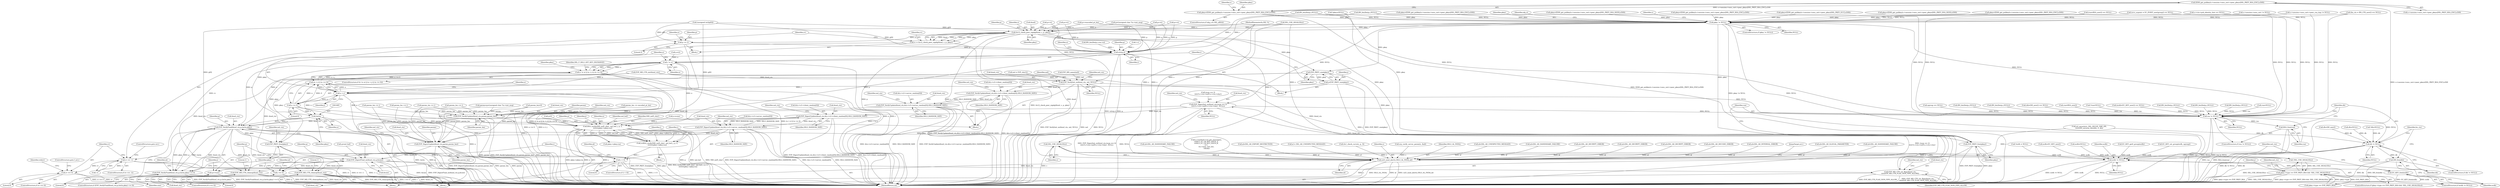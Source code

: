 digraph "0_openssl_b15f8769644b00ef7283521593360b7b2135cb63@array" {
"1000899" [label="(Call,X509_get_pubkey(s->session->sess_cert->peer_pkeys[SSL_PKEY_RSA_ENC].x509))"];
"1000897" [label="(Call,pkey=X509_get_pubkey(s->session->sess_cert->peer_pkeys[SSL_PKEY_RSA_ENC].x509))"];
"1001423" [label="(Call,pkey != NULL)"];
"1001443" [label="(Call,tls12_check_peer_sigalg(&md, s, p, pkey))"];
"1001441" [label="(Call,rv = tls12_check_peer_sigalg(&md, s, p, pkey))"];
"1001450" [label="(Call,rv == -1)"];
"1001457" [label="(Call,rv == 0)"];
"1001467" [label="(Call,p += 2)"];
"1001486" [label="(Call,n2s(p,i))"];
"1001498" [label="(Call,i != n)"];
"1001497" [label="(Call,(i != n) || (n > j) || (n <= 0))"];
"1001502" [label="(Call,n > j)"];
"1001501" [label="(Call,(n > j) || (n <= 0))"];
"1001505" [label="(Call,n <= 0)"];
"1001607" [label="(Call,RSA_verify(NID_md5_sha1, md_buf, j, p, n,\n\t\t\t\t\t\t\t\tpkey->pkey.rsa))"];
"1001605" [label="(Call,i=RSA_verify(NID_md5_sha1, md_buf, j, p, n,\n\t\t\t\t\t\t\t\tpkey->pkey.rsa))"];
"1001619" [label="(Call,i < 0)"];
"1001631" [label="(Call,i == 0)"];
"1001684" [label="(Call,(int)n)"];
"1001680" [label="(Call,EVP_VerifyFinal(&md_ctx,p,(int)n,pkey))"];
"1001679" [label="(Call,EVP_VerifyFinal(&md_ctx,p,(int)n,pkey) <= 0)"];
"1001728" [label="(Call,EVP_PKEY_free(pkey))"];
"1001730" [label="(Call,EVP_MD_CTX_cleanup(&md_ctx))"];
"1001741" [label="(Call,EVP_PKEY_free(pkey))"];
"1001765" [label="(Call,EVP_MD_CTX_cleanup(&md_ctx))"];
"1001494" [label="(Call,EVP_PKEY_size(pkey))"];
"1001492" [label="(Call,j=EVP_PKEY_size(pkey))"];
"1001521" [label="(Call,SSL_USE_SIGALGS(s))"];
"1001520" [label="(Call,!SSL_USE_SIGALGS(s))"];
"1001514" [label="(Call,pkey->type == EVP_PKEY_RSA && !SSL_USE_SIGALGS(s))"];
"1001736" [label="(Call,ssl3_send_alert(s,SSL3_AL_FATAL,al))"];
"1001546" [label="(Call,EVP_DigestInit_ex(&md_ctx,(num == 2)\n\t\t\t\t\t?s->ctx->md5:s->ctx->sha1, NULL))"];
"1001564" [label="(Call,EVP_DigestUpdate(&md_ctx,&(s->s3->client_random[0]),SSL3_RANDOM_SIZE))"];
"1001576" [label="(Call,EVP_DigestUpdate(&md_ctx,&(s->s3->server_random[0]),SSL3_RANDOM_SIZE))"];
"1001588" [label="(Call,EVP_DigestUpdate(&md_ctx,param,param_len))"];
"1001593" [label="(Call,EVP_DigestFinal_ex(&md_ctx,q,&size))"];
"1001542" [label="(Call,EVP_MD_CTX_set_flags(&md_ctx,\n\t\t\t\t\tEVP_MD_CTX_FLAG_NON_FIPS_ALLOW))"];
"1001599" [label="(Call,q+=size)"];
"1001744" [label="(Call,rsa != NULL)"];
"1001747" [label="(Call,RSA_free(rsa))"];
"1001750" [label="(Call,dh != NULL)"];
"1001753" [label="(Call,DH_free(dh))"];
"1001760" [label="(Call,ecdh != NULL)"];
"1001763" [label="(Call,EC_KEY_free(ecdh))"];
"1001644" [label="(Call,EVP_VerifyInit_ex(&md_ctx, md, NULL))"];
"1001649" [label="(Call,EVP_VerifyUpdate(&md_ctx,&(s->s3->client_random[0]),SSL3_RANDOM_SIZE))"];
"1001661" [label="(Call,EVP_VerifyUpdate(&md_ctx,&(s->s3->server_random[0]),SSL3_RANDOM_SIZE))"];
"1001673" [label="(Call,EVP_VerifyUpdate(&md_ctx,param,param_len))"];
"1001635" [label="(Call,al=SSL_AD_DECRYPT_ERROR)"];
"1001441" [label="(Call,rv = tls12_check_peer_sigalg(&md, s, p, pkey))"];
"1000281" [label="(Call,p=(unsigned char *)s->init_msg)"];
"1001619" [label="(Call,i < 0)"];
"1001474" [label="(Call,md = EVP_sha1())"];
"1001545" [label="(Identifier,EVP_MD_CTX_FLAG_NON_FIPS_ALLOW)"];
"1001594" [label="(Call,&md_ctx)"];
"1000900" [label="(Call,s->session->sess_cert->peer_pkeys[SSL_PKEY_RSA_ENC].x509)"];
"1000710" [label="(Call,BN_bin2bn(p,i,NULL))"];
"1001488" [label="(Identifier,i)"];
"1001503" [label="(Identifier,n)"];
"1001612" [label="(Identifier,n)"];
"1001754" [label="(Identifier,dh)"];
"1001242" [label="(Call,ngroup == NULL)"];
"1001187" [label="(Call,ecdh=EC_KEY_new())"];
"1001649" [label="(Call,EVP_VerifyUpdate(&md_ctx,&(s->s3->client_random[0]),SSL3_RANDOM_SIZE))"];
"1001567" [label="(Call,&(s->s3->client_random[0]))"];
"1001523" [label="(Block,)"];
"1001492" [label="(Call,j=EVP_PKEY_size(pkey))"];
"1000155" [label="(Call,*dh=NULL)"];
"1000386" [label="(Call,param_len=0)"];
"1001563" [label="(Identifier,NULL)"];
"1001577" [label="(Call,&md_ctx)"];
"1001765" [label="(Call,EVP_MD_CTX_cleanup(&md_ctx))"];
"1001609" [label="(Identifier,md_buf)"];
"1000447" [label="(Call,param_len += i)"];
"1001590" [label="(Identifier,md_ctx)"];
"1001767" [label="(Identifier,md_ctx)"];
"1001703" [label="(Identifier,alg_a)"];
"1000759" [label="(Call,pkey=X509_get_pubkey(s->session->sess_cert->peer_pkeys[SSL_PKEY_DSA_SIGN].x509))"];
"1001690" [label="(Call,al=SSL_AD_DECRYPT_ERROR)"];
"1001763" [label="(Call,EC_KEY_free(ecdh))"];
"1001647" [label="(Identifier,md)"];
"1001623" [label="(Call,al=SSL_AD_DECRYPT_ERROR)"];
"1001652" [label="(Call,&(s->s3->client_random[0]))"];
"1001134" [label="(Call,pkey=X509_get_pubkey(s->session->sess_cert->peer_pkeys[SSL_PKEY_DSA_SIGN].x509))"];
"1001499" [label="(Identifier,i)"];
"1001650" [label="(Call,&md_ctx)"];
"1001546" [label="(Call,EVP_DigestInit_ex(&md_ctx,(num == 2)\n\t\t\t\t\t?s->ctx->md5:s->ctx->sha1, NULL))"];
"1001677" [label="(Identifier,param_len)"];
"1001521" [label="(Call,SSL_USE_SIGALGS(s))"];
"1001684" [label="(Call,(int)n)"];
"1001621" [label="(Literal,0)"];
"1001736" [label="(Call,ssl3_send_alert(s,SSL3_AL_FATAL,al))"];
"1001502" [label="(Call,n > j)"];
"1001467" [label="(Call,p += 2)"];
"1001600" [label="(Identifier,q)"];
"1001770" [label="(Literal,1)"];
"1001398" [label="(Call,ecdh=NULL)"];
"1001541" [label="(Block,)"];
"1001459" [label="(Literal,0)"];
"1001618" [label="(ControlStructure,if (i < 0))"];
"1001452" [label="(Call,-1)"];
"1001486" [label="(Call,n2s(p,i))"];
"1001542" [label="(Call,EVP_MD_CTX_set_flags(&md_ctx,\n\t\t\t\t\tEVP_MD_CTX_FLAG_NON_FIPS_ALLOW))"];
"1000719" [label="(Call,p+=i)"];
"1001597" [label="(Call,&size)"];
"1001504" [label="(Identifier,j)"];
"1001468" [label="(Identifier,p)"];
"1001497" [label="(Call,(i != n) || (n > j) || (n <= 0))"];
"1001337" [label="(Call,param_len += encoded_pt_len)"];
"1000867" [label="(Call,param_len += i)"];
"1001771" [label="(MethodReturn,int)"];
"1001517" [label="(Identifier,pkey)"];
"1000551" [label="(Call,BN_bin2bn(p,i,NULL))"];
"1001747" [label="(Call,RSA_free(rsa))"];
"1001578" [label="(Identifier,md_ctx)"];
"1001686" [label="(Identifier,n)"];
"1001465" [label="(Call,EVP_MD_name(md))"];
"1001729" [label="(Identifier,pkey)"];
"1000502" [label="(Call,p+=i)"];
"1001589" [label="(Call,&md_ctx)"];
"1001749" [label="(ControlStructure,if (dh != NULL))"];
"1000400" [label="(Call,al=SSL_AD_DECODE_ERROR)"];
"1001661" [label="(Call,EVP_VerifyUpdate(&md_ctx,&(s->s3->server_random[0]),SSL3_RANDOM_SIZE))"];
"1001620" [label="(Identifier,i)"];
"1000893" [label="(ControlStructure,if (alg_a & SSL_aRSA))"];
"1000602" [label="(Call,BN_bin2bn(p,i,NULL))"];
"1001745" [label="(Identifier,rsa)"];
"1001679" [label="(Call,EVP_VerifyFinal(&md_ctx,p,(int)n,pkey) <= 0)"];
"1000699" [label="(Call,param_len += i)"];
"1000183" [label="(Call,s->method->ssl_get_message(s,\n\t\tSSL3_ST_CR_KEY_EXCH_A,\n\t\tSSL3_ST_CR_KEY_EXCH_B,\n\t\t-1,\n\t\ts->max_cert_list,\n \t\t&ok))"];
"1001426" [label="(Block,)"];
"1001644" [label="(Call,EVP_VerifyInit_ex(&md_ctx, md, NULL))"];
"1001282" [label="(Call,al=SSL_AD_EXPORT_RESTRICTION)"];
"1001450" [label="(Call,rv == -1)"];
"1001630" [label="(ControlStructure,if (i == 0))"];
"1001513" [label="(ControlStructure,if (pkey->type == EVP_PKEY_RSA && !SSL_USE_SIGALGS(s)))"];
"1001631" [label="(Call,i == 0)"];
"1001673" [label="(Call,EVP_VerifyUpdate(&md_ctx,param,param_len))"];
"1000233" [label="(Call,al = SSL_AD_UNEXPECTED_MESSAGE)"];
"1001595" [label="(Identifier,md_ctx)"];
"1000936" [label="(Call,(dh=DH_new()) == NULL)"];
"1001469" [label="(Literal,2)"];
"1001507" [label="(Literal,0)"];
"1000899" [label="(Call,X509_get_pubkey(s->session->sess_cert->peer_pkeys[SSL_PKEY_RSA_ENC].x509))"];
"1001608" [label="(Identifier,NID_md5_sha1)"];
"1001543" [label="(Call,&md_ctx)"];
"1000298" [label="(Call,s->session->sess_cert->peer_rsa_tmp != NULL)"];
"1001500" [label="(Identifier,n)"];
"1001079" [label="(Call,BN_bin2bn(p,i,NULL))"];
"1001506" [label="(Identifier,n)"];
"1000128" [label="(Block,)"];
"1001210" [label="(Call,tls1_check_curve(s, p, 3))"];
"1001751" [label="(Identifier,dh)"];
"1001662" [label="(Call,&md_ctx)"];
"1001683" [label="(Identifier,p)"];
"1001471" [label="(Identifier,n)"];
"1001494" [label="(Call,EVP_PKEY_size(pkey))"];
"1001490" [label="(Identifier,n)"];
"1001636" [label="(Identifier,al)"];
"1001674" [label="(Call,&md_ctx)"];
"1001737" [label="(Identifier,s)"];
"1000727" [label="(Call,srp_verify_server_param(s, &al))"];
"1001646" [label="(Identifier,md_ctx)"];
"1000143" [label="(Call,*pkey=NULL)"];
"1000740" [label="(Call,pkey=X509_get_pubkey(s->session->sess_cert->peer_pkeys[SSL_PKEY_RSA_ENC].x509))"];
"1001463" [label="(Identifier,stderr)"];
"1001607" [label="(Call,RSA_verify(NID_md5_sha1, md_buf, j, p, n,\n\t\t\t\t\t\t\t\tpkey->pkey.rsa))"];
"1001495" [label="(Identifier,pkey)"];
"1001566" [label="(Identifier,md_ctx)"];
"1000279" [label="(Call,param=p=(unsigned char *)s->init_msg)"];
"1001643" [label="(Block,)"];
"1001660" [label="(Identifier,SSL3_RANDOM_SIZE)"];
"1000921" [label="(Identifier,s)"];
"1001449" [label="(ControlStructure,if (rv == -1))"];
"1001428" [label="(Call,SSL_USE_SIGALGS(s))"];
"1001447" [label="(Identifier,p)"];
"1001088" [label="(Call,p+=i)"];
"1001454" [label="(ControlStructure,goto err;)"];
"1001576" [label="(Call,EVP_DigestUpdate(&md_ctx,&(s->s3->server_random[0]),SSL3_RANDOM_SIZE))"];
"1001451" [label="(Identifier,rv)"];
"1001515" [label="(Call,pkey->type == EVP_PKEY_RSA)"];
"1001738" [label="(Identifier,SSL3_AL_FATAL)"];
"1000781" [label="(Call,rsa=RSA_new())"];
"1001443" [label="(Call,tls12_check_peer_sigalg(&md, s, p, pkey))"];
"1001564" [label="(Call,EVP_DigestUpdate(&md_ctx,&(s->s3->client_random[0]),SSL3_RANDOM_SIZE))"];
"1001675" [label="(Identifier,md_ctx)"];
"1001446" [label="(Identifier,s)"];
"1001766" [label="(Call,&md_ctx)"];
"1001514" [label="(Call,pkey->type == EVP_PKEY_RSA && !SSL_USE_SIGALGS(s))"];
"1001624" [label="(Identifier,al)"];
"1001565" [label="(Call,&md_ctx)"];
"1001746" [label="(Identifier,NULL)"];
"1001742" [label="(Identifier,pkey)"];
"1001575" [label="(Identifier,SSL3_RANDOM_SIZE)"];
"1001664" [label="(Call,&(s->s3->server_random[0]))"];
"1001444" [label="(Call,&md)"];
"1001728" [label="(Call,EVP_PKEY_free(pkey))"];
"1000630" [label="(Call,(unsigned int)(p[0]))"];
"1001343" [label="(Call,p+=encoded_pt_len)"];
"1001501" [label="(Call,(n > j) || (n <= 0))"];
"1000151" [label="(Call,*rsa=NULL)"];
"1001752" [label="(Identifier,NULL)"];
"1001415" [label="(Call,al=SSL_AD_UNEXPECTED_MESSAGE)"];
"1001606" [label="(Identifier,i)"];
"1001681" [label="(Call,&md_ctx)"];
"1001498" [label="(Call,i != n)"];
"1000898" [label="(Identifier,pkey)"];
"1001688" [label="(Literal,0)"];
"1001522" [label="(Identifier,s)"];
"1001423" [label="(Call,pkey != NULL)"];
"1000495" [label="(Call,al=SSL_AD_HANDSHAKE_FAILURE)"];
"1001457" [label="(Call,rv == 0)"];
"1001731" [label="(Call,&md_ctx)"];
"1001744" [label="(Call,rsa != NULL)"];
"1000937" [label="(Call,dh=DH_new())"];
"1001115" [label="(Call,pkey=X509_get_pubkey(s->session->sess_cert->peer_pkeys[SSL_PKEY_RSA_ENC].x509))"];
"1001186" [label="(Call,(ecdh=EC_KEY_new()) == NULL)"];
"1001648" [label="(Identifier,NULL)"];
"1001424" [label="(Identifier,pkey)"];
"1001030" [label="(Call,BN_bin2bn(p,i,NULL))"];
"1001691" [label="(Identifier,al)"];
"1000659" [label="(Call,BN_bin2bn(p,i,NULL))"];
"1000780" [label="(Call,(rsa=RSA_new()) == NULL)"];
"1001764" [label="(Identifier,ecdh)"];
"1001602" [label="(Call,j+=size)"];
"1001294" [label="(Call,(srvr_ecpoint = EC_POINT_new(group)) == NULL)"];
"1001527" [label="(Identifier,j)"];
"1001096" [label="(Call,ssl_security(s, SSL_SECOP_TMP_DH,\n\t\t\t\t\t\tDH_security_bits(dh), 0, dh))"];
"1001505" [label="(Call,n <= 0)"];
"1001549" [label="(Call,(num == 2)\n\t\t\t\t\t?s->ctx->md5:s->ctx->sha1)"];
"1001748" [label="(Identifier,rsa)"];
"1001596" [label="(Identifier,q)"];
"1000127" [label="(MethodParameterIn,SSL *s)"];
"1001588" [label="(Call,EVP_DigestUpdate(&md_ctx,param,param_len))"];
"1001756" [label="(Identifier,bn_ctx)"];
"1001676" [label="(Identifier,param)"];
"1001422" [label="(ControlStructure,if (pkey != NULL))"];
"1000487" [label="(Call,s->ctx->psk_identity_hint == NULL)"];
"1000289" [label="(Call,s->session->sess_cert != NULL)"];
"1001599" [label="(Call,q+=size)"];
"1001548" [label="(Identifier,md_ctx)"];
"1000876" [label="(Call,BN_bin2bn(p,i,rsa->e))"];
"1001526" [label="(Call,j=0)"];
"1001613" [label="(Call,pkey->pkey.rsa)"];
"1001760" [label="(Call,ecdh != NULL)"];
"1001680" [label="(Call,EVP_VerifyFinal(&md_ctx,p,(int)n,pkey))"];
"1001730" [label="(Call,EVP_MD_CTX_cleanup(&md_ctx))"];
"1001230" [label="(Call,al=SSL_AD_INTERNAL_ERROR)"];
"1001753" [label="(Call,DH_free(dh))"];
"1001587" [label="(Identifier,SSL3_RANDOM_SIZE)"];
"1001743" [label="(ControlStructure,if (rsa != NULL))"];
"1001496" [label="(ControlStructure,if ((i != n) || (n > j) || (n <= 0)))"];
"1001520" [label="(Call,!SSL_USE_SIGALGS(s))"];
"1001429" [label="(Identifier,s)"];
"1001651" [label="(Identifier,md_ctx)"];
"1001750" [label="(Call,dh != NULL)"];
"1000981" [label="(Call,BN_bin2bn(p,i,NULL))"];
"1001593" [label="(Call,EVP_DigestFinal_ex(&md_ctx,q,&size))"];
"1001493" [label="(Identifier,j)"];
"1001353" [label="(Call,pkey=X509_get_pubkey(s->session->sess_cert->peer_pkeys[SSL_PKEY_RSA_ENC].x509))"];
"1001739" [label="(Identifier,al)"];
"1001740" [label="(JumpTarget,err:)"];
"1001461" [label="(ControlStructure,goto f_err;)"];
"1001603" [label="(Identifier,j)"];
"1001070" [label="(Call,param_len += i)"];
"1001456" [label="(ControlStructure,if (rv == 0))"];
"1001448" [label="(Identifier,pkey)"];
"1001458" [label="(Identifier,rv)"];
"1001170" [label="(Call,al=SSL_AD_ILLEGAL_PARAMETER)"];
"1001761" [label="(Identifier,ecdh)"];
"1001732" [label="(Identifier,md_ctx)"];
"1001579" [label="(Call,&(s->s3->server_random[0]))"];
"1001741" [label="(Call,EVP_PKEY_free(pkey))"];
"1001104" [label="(Call,al=SSL_AD_HANDSHAKE_FAILURE)"];
"1001372" [label="(Call,pkey=X509_get_pubkey(s->session->sess_cert->peer_pkeys[SSL_PKEY_ECC].x509))"];
"1001529" [label="(Call,q=md_buf)"];
"1001663" [label="(Identifier,md_ctx)"];
"1001489" [label="(Call,n-=2)"];
"1001605" [label="(Call,i=RSA_verify(NID_md5_sha1, md_buf, j, p, n,\n\t\t\t\t\t\t\t\tpkey->pkey.rsa))"];
"1001487" [label="(Identifier,p)"];
"1001672" [label="(Identifier,SSL3_RANDOM_SIZE)"];
"1001510" [label="(Identifier,SSL_F_SSL3_GET_KEY_EXCHANGE)"];
"1001687" [label="(Identifier,pkey)"];
"1001682" [label="(Identifier,md_ctx)"];
"1001157" [label="(Call,dh=NULL)"];
"1001611" [label="(Identifier,p)"];
"1001762" [label="(Identifier,NULL)"];
"1001442" [label="(Identifier,rv)"];
"1000429" [label="(Call,al=SSL_AD_HANDSHAKE_FAILURE)"];
"1001265" [label="(Call,EC_KEY_get0_group(ecdh))"];
"1000897" [label="(Call,pkey=X509_get_pubkey(s->session->sess_cert->peer_pkeys[SSL_PKEY_RSA_ENC].x509))"];
"1000178" [label="(Call,EVP_MD_CTX_init(&md_ctx))"];
"1001601" [label="(Identifier,size)"];
"1001252" [label="(Call,EC_KEY_set_group(ecdh, ngroup))"];
"1000461" [label="(Call,1-i)"];
"1001430" [label="(Block,)"];
"1001610" [label="(Identifier,j)"];
"1001759" [label="(ControlStructure,if (ecdh != NULL))"];
"1001300" [label="(Call,(bn_ctx = BN_CTX_new()) == NULL)"];
"1001633" [label="(Literal,0)"];
"1001678" [label="(ControlStructure,if (EVP_VerifyFinal(&md_ctx,p,(int)n,pkey) <= 0))"];
"1001592" [label="(Identifier,param_len)"];
"1001425" [label="(Identifier,NULL)"];
"1000159" [label="(Call,*ecdh = NULL)"];
"1001734" [label="(Literal,1)"];
"1001591" [label="(Identifier,param)"];
"1001645" [label="(Call,&md_ctx)"];
"1001547" [label="(Call,&md_ctx)"];
"1000926" [label="(Call,rsa=NULL)"];
"1001632" [label="(Identifier,i)"];
"1000887" [label="(Call,p+=i)"];
"1000899" -> "1000897"  [label="AST: "];
"1000899" -> "1000900"  [label="CFG: "];
"1000900" -> "1000899"  [label="AST: "];
"1000897" -> "1000899"  [label="CFG: "];
"1000899" -> "1001771"  [label="DDG: s->session->sess_cert->peer_pkeys[SSL_PKEY_RSA_ENC].x509"];
"1000899" -> "1000897"  [label="DDG: s->session->sess_cert->peer_pkeys[SSL_PKEY_RSA_ENC].x509"];
"1000897" -> "1000893"  [label="AST: "];
"1000898" -> "1000897"  [label="AST: "];
"1000921" -> "1000897"  [label="CFG: "];
"1000897" -> "1001771"  [label="DDG: X509_get_pubkey(s->session->sess_cert->peer_pkeys[SSL_PKEY_RSA_ENC].x509)"];
"1000897" -> "1001423"  [label="DDG: pkey"];
"1001423" -> "1001422"  [label="AST: "];
"1001423" -> "1001425"  [label="CFG: "];
"1001424" -> "1001423"  [label="AST: "];
"1001425" -> "1001423"  [label="AST: "];
"1001429" -> "1001423"  [label="CFG: "];
"1001703" -> "1001423"  [label="CFG: "];
"1001423" -> "1001771"  [label="DDG: NULL"];
"1001423" -> "1001771"  [label="DDG: pkey != NULL"];
"1001115" -> "1001423"  [label="DDG: pkey"];
"1000759" -> "1001423"  [label="DDG: pkey"];
"1000143" -> "1001423"  [label="DDG: pkey"];
"1001353" -> "1001423"  [label="DDG: pkey"];
"1000740" -> "1001423"  [label="DDG: pkey"];
"1001134" -> "1001423"  [label="DDG: pkey"];
"1001372" -> "1001423"  [label="DDG: pkey"];
"1000487" -> "1001423"  [label="DDG: NULL"];
"1000298" -> "1001423"  [label="DDG: NULL"];
"1000710" -> "1001423"  [label="DDG: NULL"];
"1000289" -> "1001423"  [label="DDG: NULL"];
"1001294" -> "1001423"  [label="DDG: NULL"];
"1001300" -> "1001423"  [label="DDG: NULL"];
"1001079" -> "1001423"  [label="DDG: NULL"];
"1000780" -> "1001423"  [label="DDG: NULL"];
"1001423" -> "1001443"  [label="DDG: pkey"];
"1001423" -> "1001494"  [label="DDG: pkey"];
"1001423" -> "1001546"  [label="DDG: NULL"];
"1001423" -> "1001644"  [label="DDG: NULL"];
"1001423" -> "1001728"  [label="DDG: pkey"];
"1001423" -> "1001741"  [label="DDG: pkey"];
"1001423" -> "1001744"  [label="DDG: NULL"];
"1001443" -> "1001441"  [label="AST: "];
"1001443" -> "1001448"  [label="CFG: "];
"1001444" -> "1001443"  [label="AST: "];
"1001446" -> "1001443"  [label="AST: "];
"1001447" -> "1001443"  [label="AST: "];
"1001448" -> "1001443"  [label="AST: "];
"1001441" -> "1001443"  [label="CFG: "];
"1001443" -> "1001771"  [label="DDG: &md"];
"1001443" -> "1001771"  [label="DDG: p"];
"1001443" -> "1001771"  [label="DDG: s"];
"1001443" -> "1001441"  [label="DDG: &md"];
"1001443" -> "1001441"  [label="DDG: s"];
"1001443" -> "1001441"  [label="DDG: p"];
"1001443" -> "1001441"  [label="DDG: pkey"];
"1001428" -> "1001443"  [label="DDG: s"];
"1000127" -> "1001443"  [label="DDG: s"];
"1000281" -> "1001443"  [label="DDG: p"];
"1000630" -> "1001443"  [label="DDG: p[0]"];
"1000502" -> "1001443"  [label="DDG: p"];
"1001088" -> "1001443"  [label="DDG: p"];
"1000719" -> "1001443"  [label="DDG: p"];
"1001343" -> "1001443"  [label="DDG: p"];
"1000887" -> "1001443"  [label="DDG: p"];
"1001443" -> "1001467"  [label="DDG: p"];
"1001443" -> "1001494"  [label="DDG: pkey"];
"1001443" -> "1001521"  [label="DDG: s"];
"1001443" -> "1001736"  [label="DDG: s"];
"1001443" -> "1001741"  [label="DDG: pkey"];
"1001441" -> "1001430"  [label="AST: "];
"1001442" -> "1001441"  [label="AST: "];
"1001451" -> "1001441"  [label="CFG: "];
"1001441" -> "1001771"  [label="DDG: tls12_check_peer_sigalg(&md, s, p, pkey)"];
"1001441" -> "1001450"  [label="DDG: rv"];
"1001450" -> "1001449"  [label="AST: "];
"1001450" -> "1001452"  [label="CFG: "];
"1001451" -> "1001450"  [label="AST: "];
"1001452" -> "1001450"  [label="AST: "];
"1001454" -> "1001450"  [label="CFG: "];
"1001458" -> "1001450"  [label="CFG: "];
"1001450" -> "1001771"  [label="DDG: -1"];
"1001450" -> "1001771"  [label="DDG: rv"];
"1001450" -> "1001771"  [label="DDG: rv == -1"];
"1001452" -> "1001450"  [label="DDG: 1"];
"1001450" -> "1001457"  [label="DDG: rv"];
"1001457" -> "1001456"  [label="AST: "];
"1001457" -> "1001459"  [label="CFG: "];
"1001458" -> "1001457"  [label="AST: "];
"1001459" -> "1001457"  [label="AST: "];
"1001461" -> "1001457"  [label="CFG: "];
"1001463" -> "1001457"  [label="CFG: "];
"1001457" -> "1001771"  [label="DDG: rv == 0"];
"1001457" -> "1001771"  [label="DDG: rv"];
"1001467" -> "1001430"  [label="AST: "];
"1001467" -> "1001469"  [label="CFG: "];
"1001468" -> "1001467"  [label="AST: "];
"1001469" -> "1001467"  [label="AST: "];
"1001471" -> "1001467"  [label="CFG: "];
"1001467" -> "1001771"  [label="DDG: p"];
"1000630" -> "1001467"  [label="DDG: p[0]"];
"1001467" -> "1001486"  [label="DDG: p"];
"1001486" -> "1001426"  [label="AST: "];
"1001486" -> "1001488"  [label="CFG: "];
"1001487" -> "1001486"  [label="AST: "];
"1001488" -> "1001486"  [label="AST: "];
"1001490" -> "1001486"  [label="CFG: "];
"1001486" -> "1001771"  [label="DDG: p"];
"1001486" -> "1001771"  [label="DDG: n2s(p,i)"];
"1000281" -> "1001486"  [label="DDG: p"];
"1000630" -> "1001486"  [label="DDG: p[0]"];
"1000502" -> "1001486"  [label="DDG: p"];
"1001088" -> "1001486"  [label="DDG: p"];
"1001343" -> "1001486"  [label="DDG: p"];
"1000887" -> "1001486"  [label="DDG: p"];
"1000719" -> "1001486"  [label="DDG: p"];
"1000710" -> "1001486"  [label="DDG: i"];
"1000461" -> "1001486"  [label="DDG: i"];
"1001079" -> "1001486"  [label="DDG: i"];
"1000876" -> "1001486"  [label="DDG: i"];
"1001486" -> "1001498"  [label="DDG: i"];
"1001486" -> "1001607"  [label="DDG: p"];
"1001486" -> "1001680"  [label="DDG: p"];
"1001498" -> "1001497"  [label="AST: "];
"1001498" -> "1001500"  [label="CFG: "];
"1001499" -> "1001498"  [label="AST: "];
"1001500" -> "1001498"  [label="AST: "];
"1001503" -> "1001498"  [label="CFG: "];
"1001497" -> "1001498"  [label="CFG: "];
"1001498" -> "1001771"  [label="DDG: n"];
"1001498" -> "1001771"  [label="DDG: i"];
"1001498" -> "1001497"  [label="DDG: i"];
"1001498" -> "1001497"  [label="DDG: n"];
"1001489" -> "1001498"  [label="DDG: n"];
"1001498" -> "1001502"  [label="DDG: n"];
"1001498" -> "1001607"  [label="DDG: n"];
"1001498" -> "1001684"  [label="DDG: n"];
"1001497" -> "1001496"  [label="AST: "];
"1001497" -> "1001501"  [label="CFG: "];
"1001501" -> "1001497"  [label="AST: "];
"1001510" -> "1001497"  [label="CFG: "];
"1001517" -> "1001497"  [label="CFG: "];
"1001497" -> "1001771"  [label="DDG: (i != n) || (n > j) || (n <= 0)"];
"1001497" -> "1001771"  [label="DDG: (n > j) || (n <= 0)"];
"1001497" -> "1001771"  [label="DDG: i != n"];
"1001501" -> "1001497"  [label="DDG: n > j"];
"1001501" -> "1001497"  [label="DDG: n <= 0"];
"1001502" -> "1001501"  [label="AST: "];
"1001502" -> "1001504"  [label="CFG: "];
"1001503" -> "1001502"  [label="AST: "];
"1001504" -> "1001502"  [label="AST: "];
"1001506" -> "1001502"  [label="CFG: "];
"1001501" -> "1001502"  [label="CFG: "];
"1001502" -> "1001771"  [label="DDG: j"];
"1001502" -> "1001771"  [label="DDG: n"];
"1001502" -> "1001501"  [label="DDG: n"];
"1001502" -> "1001501"  [label="DDG: j"];
"1001492" -> "1001502"  [label="DDG: j"];
"1001502" -> "1001505"  [label="DDG: n"];
"1001502" -> "1001607"  [label="DDG: n"];
"1001502" -> "1001684"  [label="DDG: n"];
"1001501" -> "1001505"  [label="CFG: "];
"1001505" -> "1001501"  [label="AST: "];
"1001501" -> "1001771"  [label="DDG: n > j"];
"1001501" -> "1001771"  [label="DDG: n <= 0"];
"1001505" -> "1001501"  [label="DDG: n"];
"1001505" -> "1001501"  [label="DDG: 0"];
"1001505" -> "1001507"  [label="CFG: "];
"1001506" -> "1001505"  [label="AST: "];
"1001507" -> "1001505"  [label="AST: "];
"1001505" -> "1001771"  [label="DDG: n"];
"1001505" -> "1001607"  [label="DDG: n"];
"1001505" -> "1001684"  [label="DDG: n"];
"1001607" -> "1001605"  [label="AST: "];
"1001607" -> "1001613"  [label="CFG: "];
"1001608" -> "1001607"  [label="AST: "];
"1001609" -> "1001607"  [label="AST: "];
"1001610" -> "1001607"  [label="AST: "];
"1001611" -> "1001607"  [label="AST: "];
"1001612" -> "1001607"  [label="AST: "];
"1001613" -> "1001607"  [label="AST: "];
"1001605" -> "1001607"  [label="CFG: "];
"1001607" -> "1001771"  [label="DDG: n"];
"1001607" -> "1001771"  [label="DDG: j"];
"1001607" -> "1001771"  [label="DDG: p"];
"1001607" -> "1001771"  [label="DDG: md_buf"];
"1001607" -> "1001771"  [label="DDG: NID_md5_sha1"];
"1001607" -> "1001771"  [label="DDG: pkey->pkey.rsa"];
"1001607" -> "1001605"  [label="DDG: NID_md5_sha1"];
"1001607" -> "1001605"  [label="DDG: pkey->pkey.rsa"];
"1001607" -> "1001605"  [label="DDG: n"];
"1001607" -> "1001605"  [label="DDG: p"];
"1001607" -> "1001605"  [label="DDG: j"];
"1001607" -> "1001605"  [label="DDG: md_buf"];
"1001526" -> "1001607"  [label="DDG: j"];
"1001602" -> "1001607"  [label="DDG: j"];
"1000630" -> "1001607"  [label="DDG: p[0]"];
"1001605" -> "1001523"  [label="AST: "];
"1001606" -> "1001605"  [label="AST: "];
"1001620" -> "1001605"  [label="CFG: "];
"1001605" -> "1001771"  [label="DDG: RSA_verify(NID_md5_sha1, md_buf, j, p, n,\n\t\t\t\t\t\t\t\tpkey->pkey.rsa)"];
"1001605" -> "1001619"  [label="DDG: i"];
"1001619" -> "1001618"  [label="AST: "];
"1001619" -> "1001621"  [label="CFG: "];
"1001620" -> "1001619"  [label="AST: "];
"1001621" -> "1001619"  [label="AST: "];
"1001624" -> "1001619"  [label="CFG: "];
"1001632" -> "1001619"  [label="CFG: "];
"1001619" -> "1001771"  [label="DDG: i < 0"];
"1001619" -> "1001771"  [label="DDG: i"];
"1001619" -> "1001631"  [label="DDG: i"];
"1001631" -> "1001630"  [label="AST: "];
"1001631" -> "1001633"  [label="CFG: "];
"1001632" -> "1001631"  [label="AST: "];
"1001633" -> "1001631"  [label="AST: "];
"1001636" -> "1001631"  [label="CFG: "];
"1001729" -> "1001631"  [label="CFG: "];
"1001631" -> "1001771"  [label="DDG: i == 0"];
"1001631" -> "1001771"  [label="DDG: i"];
"1001684" -> "1001680"  [label="AST: "];
"1001684" -> "1001686"  [label="CFG: "];
"1001685" -> "1001684"  [label="AST: "];
"1001686" -> "1001684"  [label="AST: "];
"1001687" -> "1001684"  [label="CFG: "];
"1001684" -> "1001771"  [label="DDG: n"];
"1001684" -> "1001680"  [label="DDG: n"];
"1001680" -> "1001679"  [label="AST: "];
"1001680" -> "1001687"  [label="CFG: "];
"1001681" -> "1001680"  [label="AST: "];
"1001683" -> "1001680"  [label="AST: "];
"1001687" -> "1001680"  [label="AST: "];
"1001688" -> "1001680"  [label="CFG: "];
"1001680" -> "1001771"  [label="DDG: (int)n"];
"1001680" -> "1001771"  [label="DDG: p"];
"1001680" -> "1001679"  [label="DDG: &md_ctx"];
"1001680" -> "1001679"  [label="DDG: p"];
"1001680" -> "1001679"  [label="DDG: (int)n"];
"1001680" -> "1001679"  [label="DDG: pkey"];
"1001673" -> "1001680"  [label="DDG: &md_ctx"];
"1000630" -> "1001680"  [label="DDG: p[0]"];
"1001494" -> "1001680"  [label="DDG: pkey"];
"1001680" -> "1001728"  [label="DDG: pkey"];
"1001680" -> "1001730"  [label="DDG: &md_ctx"];
"1001680" -> "1001741"  [label="DDG: pkey"];
"1001680" -> "1001765"  [label="DDG: &md_ctx"];
"1001679" -> "1001678"  [label="AST: "];
"1001679" -> "1001688"  [label="CFG: "];
"1001688" -> "1001679"  [label="AST: "];
"1001691" -> "1001679"  [label="CFG: "];
"1001729" -> "1001679"  [label="CFG: "];
"1001679" -> "1001771"  [label="DDG: EVP_VerifyFinal(&md_ctx,p,(int)n,pkey) <= 0"];
"1001679" -> "1001771"  [label="DDG: EVP_VerifyFinal(&md_ctx,p,(int)n,pkey)"];
"1001728" -> "1000128"  [label="AST: "];
"1001728" -> "1001729"  [label="CFG: "];
"1001729" -> "1001728"  [label="AST: "];
"1001732" -> "1001728"  [label="CFG: "];
"1001728" -> "1001771"  [label="DDG: pkey"];
"1001728" -> "1001771"  [label="DDG: EVP_PKEY_free(pkey)"];
"1001494" -> "1001728"  [label="DDG: pkey"];
"1001730" -> "1000128"  [label="AST: "];
"1001730" -> "1001731"  [label="CFG: "];
"1001731" -> "1001730"  [label="AST: "];
"1001734" -> "1001730"  [label="CFG: "];
"1001730" -> "1001771"  [label="DDG: EVP_MD_CTX_cleanup(&md_ctx)"];
"1001730" -> "1001771"  [label="DDG: &md_ctx"];
"1000178" -> "1001730"  [label="DDG: &md_ctx"];
"1001593" -> "1001730"  [label="DDG: &md_ctx"];
"1001741" -> "1000128"  [label="AST: "];
"1001741" -> "1001742"  [label="CFG: "];
"1001742" -> "1001741"  [label="AST: "];
"1001745" -> "1001741"  [label="CFG: "];
"1001741" -> "1001771"  [label="DDG: pkey"];
"1001741" -> "1001771"  [label="DDG: EVP_PKEY_free(pkey)"];
"1001494" -> "1001741"  [label="DDG: pkey"];
"1000143" -> "1001741"  [label="DDG: pkey"];
"1001765" -> "1000128"  [label="AST: "];
"1001765" -> "1001766"  [label="CFG: "];
"1001766" -> "1001765"  [label="AST: "];
"1001770" -> "1001765"  [label="CFG: "];
"1001765" -> "1001771"  [label="DDG: &md_ctx"];
"1001765" -> "1001771"  [label="DDG: EVP_MD_CTX_cleanup(&md_ctx)"];
"1000178" -> "1001765"  [label="DDG: &md_ctx"];
"1001593" -> "1001765"  [label="DDG: &md_ctx"];
"1001494" -> "1001492"  [label="AST: "];
"1001494" -> "1001495"  [label="CFG: "];
"1001495" -> "1001494"  [label="AST: "];
"1001492" -> "1001494"  [label="CFG: "];
"1001494" -> "1001492"  [label="DDG: pkey"];
"1001492" -> "1001426"  [label="AST: "];
"1001493" -> "1001492"  [label="AST: "];
"1001499" -> "1001492"  [label="CFG: "];
"1001492" -> "1001771"  [label="DDG: EVP_PKEY_size(pkey)"];
"1001492" -> "1001771"  [label="DDG: j"];
"1001521" -> "1001520"  [label="AST: "];
"1001521" -> "1001522"  [label="CFG: "];
"1001522" -> "1001521"  [label="AST: "];
"1001520" -> "1001521"  [label="CFG: "];
"1001521" -> "1001771"  [label="DDG: s"];
"1001521" -> "1001520"  [label="DDG: s"];
"1001428" -> "1001521"  [label="DDG: s"];
"1000127" -> "1001521"  [label="DDG: s"];
"1001521" -> "1001736"  [label="DDG: s"];
"1001520" -> "1001514"  [label="AST: "];
"1001514" -> "1001520"  [label="CFG: "];
"1001520" -> "1001771"  [label="DDG: SSL_USE_SIGALGS(s)"];
"1001520" -> "1001514"  [label="DDG: SSL_USE_SIGALGS(s)"];
"1001514" -> "1001513"  [label="AST: "];
"1001514" -> "1001515"  [label="CFG: "];
"1001515" -> "1001514"  [label="AST: "];
"1001527" -> "1001514"  [label="CFG: "];
"1001646" -> "1001514"  [label="CFG: "];
"1001514" -> "1001771"  [label="DDG: !SSL_USE_SIGALGS(s)"];
"1001514" -> "1001771"  [label="DDG: pkey->type == EVP_PKEY_RSA"];
"1001514" -> "1001771"  [label="DDG: pkey->type == EVP_PKEY_RSA && !SSL_USE_SIGALGS(s)"];
"1001515" -> "1001514"  [label="DDG: pkey->type"];
"1001515" -> "1001514"  [label="DDG: EVP_PKEY_RSA"];
"1001736" -> "1000128"  [label="AST: "];
"1001736" -> "1001739"  [label="CFG: "];
"1001737" -> "1001736"  [label="AST: "];
"1001738" -> "1001736"  [label="AST: "];
"1001739" -> "1001736"  [label="AST: "];
"1001740" -> "1001736"  [label="CFG: "];
"1001736" -> "1001771"  [label="DDG: ssl3_send_alert(s,SSL3_AL_FATAL,al)"];
"1001736" -> "1001771"  [label="DDG: s"];
"1001736" -> "1001771"  [label="DDG: SSL3_AL_FATAL"];
"1001736" -> "1001771"  [label="DDG: al"];
"1001096" -> "1001736"  [label="DDG: s"];
"1001428" -> "1001736"  [label="DDG: s"];
"1000727" -> "1001736"  [label="DDG: s"];
"1001210" -> "1001736"  [label="DDG: s"];
"1000183" -> "1001736"  [label="DDG: s"];
"1000127" -> "1001736"  [label="DDG: s"];
"1001635" -> "1001736"  [label="DDG: al"];
"1001690" -> "1001736"  [label="DDG: al"];
"1001104" -> "1001736"  [label="DDG: al"];
"1001282" -> "1001736"  [label="DDG: al"];
"1000495" -> "1001736"  [label="DDG: al"];
"1000400" -> "1001736"  [label="DDG: al"];
"1001623" -> "1001736"  [label="DDG: al"];
"1001170" -> "1001736"  [label="DDG: al"];
"1000233" -> "1001736"  [label="DDG: al"];
"1001415" -> "1001736"  [label="DDG: al"];
"1000429" -> "1001736"  [label="DDG: al"];
"1001230" -> "1001736"  [label="DDG: al"];
"1001546" -> "1001541"  [label="AST: "];
"1001546" -> "1001563"  [label="CFG: "];
"1001547" -> "1001546"  [label="AST: "];
"1001549" -> "1001546"  [label="AST: "];
"1001563" -> "1001546"  [label="AST: "];
"1001566" -> "1001546"  [label="CFG: "];
"1001546" -> "1001771"  [label="DDG: NULL"];
"1001546" -> "1001771"  [label="DDG: (num == 2)\n\t\t\t\t\t?s->ctx->md5:s->ctx->sha1"];
"1001546" -> "1001771"  [label="DDG: EVP_DigestInit_ex(&md_ctx,(num == 2)\n\t\t\t\t\t?s->ctx->md5:s->ctx->sha1, NULL)"];
"1001542" -> "1001546"  [label="DDG: &md_ctx"];
"1001546" -> "1001564"  [label="DDG: &md_ctx"];
"1001546" -> "1001744"  [label="DDG: NULL"];
"1001564" -> "1001541"  [label="AST: "];
"1001564" -> "1001575"  [label="CFG: "];
"1001565" -> "1001564"  [label="AST: "];
"1001567" -> "1001564"  [label="AST: "];
"1001575" -> "1001564"  [label="AST: "];
"1001578" -> "1001564"  [label="CFG: "];
"1001564" -> "1001771"  [label="DDG: &(s->s3->client_random[0])"];
"1001564" -> "1001771"  [label="DDG: EVP_DigestUpdate(&md_ctx,&(s->s3->client_random[0]),SSL3_RANDOM_SIZE)"];
"1001576" -> "1001564"  [label="DDG: SSL3_RANDOM_SIZE"];
"1001564" -> "1001576"  [label="DDG: &md_ctx"];
"1001564" -> "1001576"  [label="DDG: SSL3_RANDOM_SIZE"];
"1001576" -> "1001541"  [label="AST: "];
"1001576" -> "1001587"  [label="CFG: "];
"1001577" -> "1001576"  [label="AST: "];
"1001579" -> "1001576"  [label="AST: "];
"1001587" -> "1001576"  [label="AST: "];
"1001590" -> "1001576"  [label="CFG: "];
"1001576" -> "1001771"  [label="DDG: &(s->s3->server_random[0])"];
"1001576" -> "1001771"  [label="DDG: SSL3_RANDOM_SIZE"];
"1001576" -> "1001771"  [label="DDG: EVP_DigestUpdate(&md_ctx,&(s->s3->server_random[0]),SSL3_RANDOM_SIZE)"];
"1001576" -> "1001588"  [label="DDG: &md_ctx"];
"1001588" -> "1001541"  [label="AST: "];
"1001588" -> "1001592"  [label="CFG: "];
"1001589" -> "1001588"  [label="AST: "];
"1001591" -> "1001588"  [label="AST: "];
"1001592" -> "1001588"  [label="AST: "];
"1001595" -> "1001588"  [label="CFG: "];
"1001588" -> "1001771"  [label="DDG: param"];
"1001588" -> "1001771"  [label="DDG: EVP_DigestUpdate(&md_ctx,param,param_len)"];
"1001588" -> "1001771"  [label="DDG: param_len"];
"1000279" -> "1001588"  [label="DDG: param"];
"1000386" -> "1001588"  [label="DDG: param_len"];
"1000699" -> "1001588"  [label="DDG: param_len"];
"1001337" -> "1001588"  [label="DDG: param_len"];
"1000447" -> "1001588"  [label="DDG: param_len"];
"1000867" -> "1001588"  [label="DDG: param_len"];
"1001070" -> "1001588"  [label="DDG: param_len"];
"1001588" -> "1001593"  [label="DDG: &md_ctx"];
"1001593" -> "1001541"  [label="AST: "];
"1001593" -> "1001597"  [label="CFG: "];
"1001594" -> "1001593"  [label="AST: "];
"1001596" -> "1001593"  [label="AST: "];
"1001597" -> "1001593"  [label="AST: "];
"1001600" -> "1001593"  [label="CFG: "];
"1001593" -> "1001771"  [label="DDG: EVP_DigestFinal_ex(&md_ctx,q,&size)"];
"1001593" -> "1001771"  [label="DDG: &size"];
"1001593" -> "1001542"  [label="DDG: &md_ctx"];
"1001599" -> "1001593"  [label="DDG: q"];
"1001529" -> "1001593"  [label="DDG: q"];
"1001593" -> "1001599"  [label="DDG: q"];
"1001542" -> "1001541"  [label="AST: "];
"1001542" -> "1001545"  [label="CFG: "];
"1001543" -> "1001542"  [label="AST: "];
"1001545" -> "1001542"  [label="AST: "];
"1001548" -> "1001542"  [label="CFG: "];
"1001542" -> "1001771"  [label="DDG: EVP_MD_CTX_FLAG_NON_FIPS_ALLOW"];
"1001542" -> "1001771"  [label="DDG: EVP_MD_CTX_set_flags(&md_ctx,\n\t\t\t\t\tEVP_MD_CTX_FLAG_NON_FIPS_ALLOW)"];
"1000178" -> "1001542"  [label="DDG: &md_ctx"];
"1001599" -> "1001541"  [label="AST: "];
"1001599" -> "1001601"  [label="CFG: "];
"1001600" -> "1001599"  [label="AST: "];
"1001601" -> "1001599"  [label="AST: "];
"1001603" -> "1001599"  [label="CFG: "];
"1001599" -> "1001771"  [label="DDG: q"];
"1001744" -> "1001743"  [label="AST: "];
"1001744" -> "1001746"  [label="CFG: "];
"1001745" -> "1001744"  [label="AST: "];
"1001746" -> "1001744"  [label="AST: "];
"1001748" -> "1001744"  [label="CFG: "];
"1001751" -> "1001744"  [label="CFG: "];
"1001744" -> "1001771"  [label="DDG: rsa != NULL"];
"1001744" -> "1001771"  [label="DDG: rsa"];
"1000781" -> "1001744"  [label="DDG: rsa"];
"1000926" -> "1001744"  [label="DDG: rsa"];
"1000151" -> "1001744"  [label="DDG: rsa"];
"1000551" -> "1001744"  [label="DDG: NULL"];
"1000487" -> "1001744"  [label="DDG: NULL"];
"1000298" -> "1001744"  [label="DDG: NULL"];
"1001644" -> "1001744"  [label="DDG: NULL"];
"1001242" -> "1001744"  [label="DDG: NULL"];
"1001079" -> "1001744"  [label="DDG: NULL"];
"1000981" -> "1001744"  [label="DDG: NULL"];
"1001294" -> "1001744"  [label="DDG: NULL"];
"1000659" -> "1001744"  [label="DDG: NULL"];
"1001186" -> "1001744"  [label="DDG: NULL"];
"1000936" -> "1001744"  [label="DDG: NULL"];
"1000780" -> "1001744"  [label="DDG: NULL"];
"1001030" -> "1001744"  [label="DDG: NULL"];
"1000710" -> "1001744"  [label="DDG: NULL"];
"1001300" -> "1001744"  [label="DDG: NULL"];
"1000602" -> "1001744"  [label="DDG: NULL"];
"1000289" -> "1001744"  [label="DDG: NULL"];
"1001744" -> "1001747"  [label="DDG: rsa"];
"1001744" -> "1001750"  [label="DDG: NULL"];
"1001747" -> "1001743"  [label="AST: "];
"1001747" -> "1001748"  [label="CFG: "];
"1001748" -> "1001747"  [label="AST: "];
"1001751" -> "1001747"  [label="CFG: "];
"1001747" -> "1001771"  [label="DDG: RSA_free(rsa)"];
"1001747" -> "1001771"  [label="DDG: rsa"];
"1001750" -> "1001749"  [label="AST: "];
"1001750" -> "1001752"  [label="CFG: "];
"1001751" -> "1001750"  [label="AST: "];
"1001752" -> "1001750"  [label="AST: "];
"1001754" -> "1001750"  [label="CFG: "];
"1001756" -> "1001750"  [label="CFG: "];
"1001750" -> "1001771"  [label="DDG: dh"];
"1001750" -> "1001771"  [label="DDG: dh != NULL"];
"1000937" -> "1001750"  [label="DDG: dh"];
"1001157" -> "1001750"  [label="DDG: dh"];
"1000155" -> "1001750"  [label="DDG: dh"];
"1001096" -> "1001750"  [label="DDG: dh"];
"1001750" -> "1001753"  [label="DDG: dh"];
"1001750" -> "1001760"  [label="DDG: NULL"];
"1001753" -> "1001749"  [label="AST: "];
"1001753" -> "1001754"  [label="CFG: "];
"1001754" -> "1001753"  [label="AST: "];
"1001756" -> "1001753"  [label="CFG: "];
"1001753" -> "1001771"  [label="DDG: dh"];
"1001753" -> "1001771"  [label="DDG: DH_free(dh)"];
"1001760" -> "1001759"  [label="AST: "];
"1001760" -> "1001762"  [label="CFG: "];
"1001761" -> "1001760"  [label="AST: "];
"1001762" -> "1001760"  [label="AST: "];
"1001764" -> "1001760"  [label="CFG: "];
"1001767" -> "1001760"  [label="CFG: "];
"1001760" -> "1001771"  [label="DDG: NULL"];
"1001760" -> "1001771"  [label="DDG: ecdh != NULL"];
"1001760" -> "1001771"  [label="DDG: ecdh"];
"1001265" -> "1001760"  [label="DDG: ecdh"];
"1001187" -> "1001760"  [label="DDG: ecdh"];
"1001252" -> "1001760"  [label="DDG: ecdh"];
"1000159" -> "1001760"  [label="DDG: ecdh"];
"1001398" -> "1001760"  [label="DDG: ecdh"];
"1001760" -> "1001763"  [label="DDG: ecdh"];
"1001763" -> "1001759"  [label="AST: "];
"1001763" -> "1001764"  [label="CFG: "];
"1001764" -> "1001763"  [label="AST: "];
"1001767" -> "1001763"  [label="CFG: "];
"1001763" -> "1001771"  [label="DDG: ecdh"];
"1001763" -> "1001771"  [label="DDG: EC_KEY_free(ecdh)"];
"1001644" -> "1001643"  [label="AST: "];
"1001644" -> "1001648"  [label="CFG: "];
"1001645" -> "1001644"  [label="AST: "];
"1001647" -> "1001644"  [label="AST: "];
"1001648" -> "1001644"  [label="AST: "];
"1001651" -> "1001644"  [label="CFG: "];
"1001644" -> "1001771"  [label="DDG: EVP_VerifyInit_ex(&md_ctx, md, NULL)"];
"1001644" -> "1001771"  [label="DDG: md"];
"1001644" -> "1001771"  [label="DDG: NULL"];
"1000178" -> "1001644"  [label="DDG: &md_ctx"];
"1001474" -> "1001644"  [label="DDG: md"];
"1001465" -> "1001644"  [label="DDG: md"];
"1001644" -> "1001649"  [label="DDG: &md_ctx"];
"1001649" -> "1001643"  [label="AST: "];
"1001649" -> "1001660"  [label="CFG: "];
"1001650" -> "1001649"  [label="AST: "];
"1001652" -> "1001649"  [label="AST: "];
"1001660" -> "1001649"  [label="AST: "];
"1001663" -> "1001649"  [label="CFG: "];
"1001649" -> "1001771"  [label="DDG: EVP_VerifyUpdate(&md_ctx,&(s->s3->client_random[0]),SSL3_RANDOM_SIZE)"];
"1001649" -> "1001771"  [label="DDG: &(s->s3->client_random[0])"];
"1001649" -> "1001661"  [label="DDG: &md_ctx"];
"1001649" -> "1001661"  [label="DDG: SSL3_RANDOM_SIZE"];
"1001661" -> "1001643"  [label="AST: "];
"1001661" -> "1001672"  [label="CFG: "];
"1001662" -> "1001661"  [label="AST: "];
"1001664" -> "1001661"  [label="AST: "];
"1001672" -> "1001661"  [label="AST: "];
"1001675" -> "1001661"  [label="CFG: "];
"1001661" -> "1001771"  [label="DDG: SSL3_RANDOM_SIZE"];
"1001661" -> "1001771"  [label="DDG: EVP_VerifyUpdate(&md_ctx,&(s->s3->server_random[0]),SSL3_RANDOM_SIZE)"];
"1001661" -> "1001771"  [label="DDG: &(s->s3->server_random[0])"];
"1001661" -> "1001673"  [label="DDG: &md_ctx"];
"1001673" -> "1001643"  [label="AST: "];
"1001673" -> "1001677"  [label="CFG: "];
"1001674" -> "1001673"  [label="AST: "];
"1001676" -> "1001673"  [label="AST: "];
"1001677" -> "1001673"  [label="AST: "];
"1001682" -> "1001673"  [label="CFG: "];
"1001673" -> "1001771"  [label="DDG: EVP_VerifyUpdate(&md_ctx,param,param_len)"];
"1001673" -> "1001771"  [label="DDG: param_len"];
"1001673" -> "1001771"  [label="DDG: param"];
"1000279" -> "1001673"  [label="DDG: param"];
"1000386" -> "1001673"  [label="DDG: param_len"];
"1000699" -> "1001673"  [label="DDG: param_len"];
"1001337" -> "1001673"  [label="DDG: param_len"];
"1000447" -> "1001673"  [label="DDG: param_len"];
"1000867" -> "1001673"  [label="DDG: param_len"];
"1001070" -> "1001673"  [label="DDG: param_len"];
}
